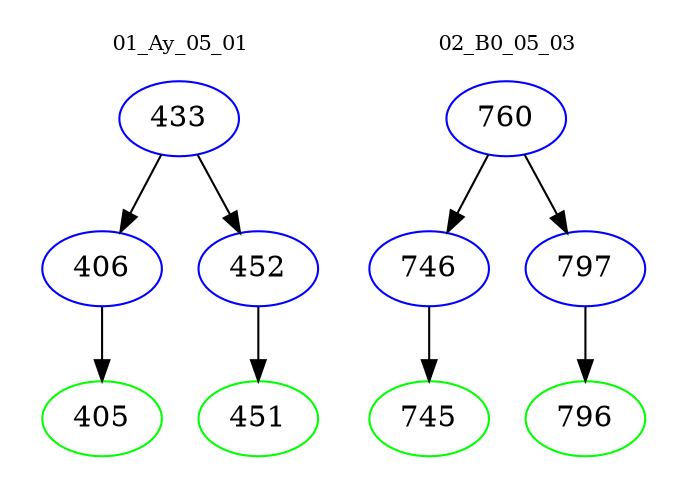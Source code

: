 digraph{
subgraph cluster_0 {
color = white
label = "01_Ay_05_01";
fontsize=10;
T0_433 [label="433", color="blue"]
T0_433 -> T0_406 [color="black"]
T0_406 [label="406", color="blue"]
T0_406 -> T0_405 [color="black"]
T0_405 [label="405", color="green"]
T0_433 -> T0_452 [color="black"]
T0_452 [label="452", color="blue"]
T0_452 -> T0_451 [color="black"]
T0_451 [label="451", color="green"]
}
subgraph cluster_1 {
color = white
label = "02_B0_05_03";
fontsize=10;
T1_760 [label="760", color="blue"]
T1_760 -> T1_746 [color="black"]
T1_746 [label="746", color="blue"]
T1_746 -> T1_745 [color="black"]
T1_745 [label="745", color="green"]
T1_760 -> T1_797 [color="black"]
T1_797 [label="797", color="blue"]
T1_797 -> T1_796 [color="black"]
T1_796 [label="796", color="green"]
}
}

